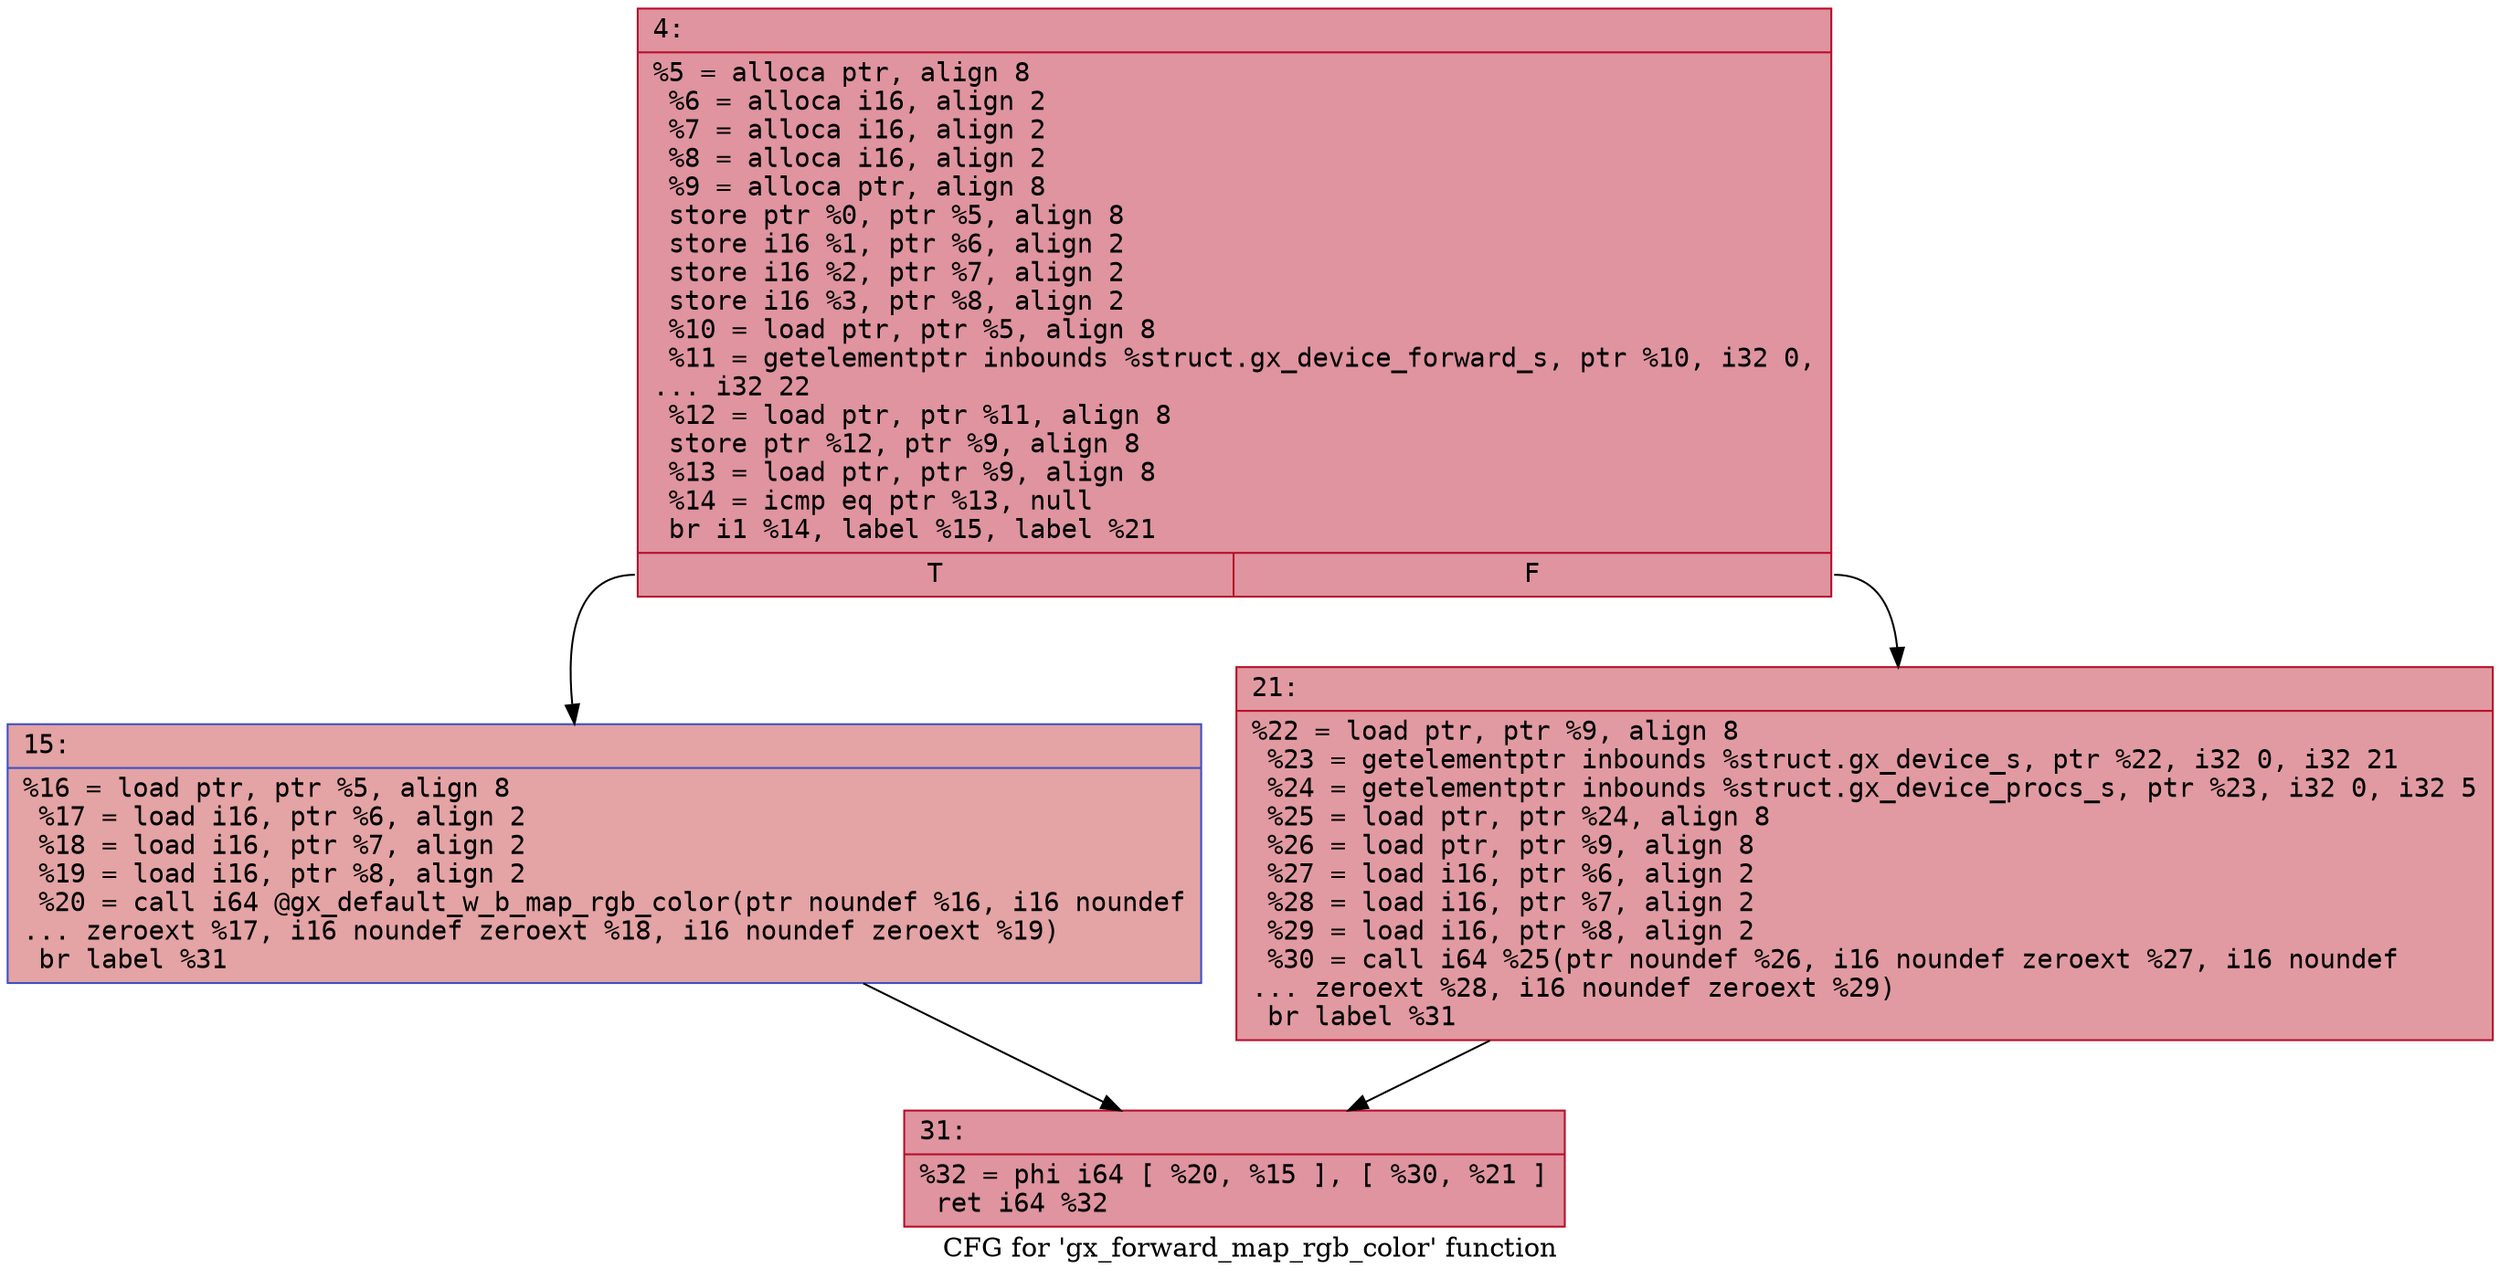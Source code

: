 digraph "CFG for 'gx_forward_map_rgb_color' function" {
	label="CFG for 'gx_forward_map_rgb_color' function";

	Node0x600003d9b980 [shape=record,color="#b70d28ff", style=filled, fillcolor="#b70d2870" fontname="Courier",label="{4:\l|  %5 = alloca ptr, align 8\l  %6 = alloca i16, align 2\l  %7 = alloca i16, align 2\l  %8 = alloca i16, align 2\l  %9 = alloca ptr, align 8\l  store ptr %0, ptr %5, align 8\l  store i16 %1, ptr %6, align 2\l  store i16 %2, ptr %7, align 2\l  store i16 %3, ptr %8, align 2\l  %10 = load ptr, ptr %5, align 8\l  %11 = getelementptr inbounds %struct.gx_device_forward_s, ptr %10, i32 0,\l... i32 22\l  %12 = load ptr, ptr %11, align 8\l  store ptr %12, ptr %9, align 8\l  %13 = load ptr, ptr %9, align 8\l  %14 = icmp eq ptr %13, null\l  br i1 %14, label %15, label %21\l|{<s0>T|<s1>F}}"];
	Node0x600003d9b980:s0 -> Node0x600003d9b9d0[tooltip="4 -> 15\nProbability 37.50%" ];
	Node0x600003d9b980:s1 -> Node0x600003d9ba20[tooltip="4 -> 21\nProbability 62.50%" ];
	Node0x600003d9b9d0 [shape=record,color="#3d50c3ff", style=filled, fillcolor="#c32e3170" fontname="Courier",label="{15:\l|  %16 = load ptr, ptr %5, align 8\l  %17 = load i16, ptr %6, align 2\l  %18 = load i16, ptr %7, align 2\l  %19 = load i16, ptr %8, align 2\l  %20 = call i64 @gx_default_w_b_map_rgb_color(ptr noundef %16, i16 noundef\l... zeroext %17, i16 noundef zeroext %18, i16 noundef zeroext %19)\l  br label %31\l}"];
	Node0x600003d9b9d0 -> Node0x600003d9ba70[tooltip="15 -> 31\nProbability 100.00%" ];
	Node0x600003d9ba20 [shape=record,color="#b70d28ff", style=filled, fillcolor="#bb1b2c70" fontname="Courier",label="{21:\l|  %22 = load ptr, ptr %9, align 8\l  %23 = getelementptr inbounds %struct.gx_device_s, ptr %22, i32 0, i32 21\l  %24 = getelementptr inbounds %struct.gx_device_procs_s, ptr %23, i32 0, i32 5\l  %25 = load ptr, ptr %24, align 8\l  %26 = load ptr, ptr %9, align 8\l  %27 = load i16, ptr %6, align 2\l  %28 = load i16, ptr %7, align 2\l  %29 = load i16, ptr %8, align 2\l  %30 = call i64 %25(ptr noundef %26, i16 noundef zeroext %27, i16 noundef\l... zeroext %28, i16 noundef zeroext %29)\l  br label %31\l}"];
	Node0x600003d9ba20 -> Node0x600003d9ba70[tooltip="21 -> 31\nProbability 100.00%" ];
	Node0x600003d9ba70 [shape=record,color="#b70d28ff", style=filled, fillcolor="#b70d2870" fontname="Courier",label="{31:\l|  %32 = phi i64 [ %20, %15 ], [ %30, %21 ]\l  ret i64 %32\l}"];
}
